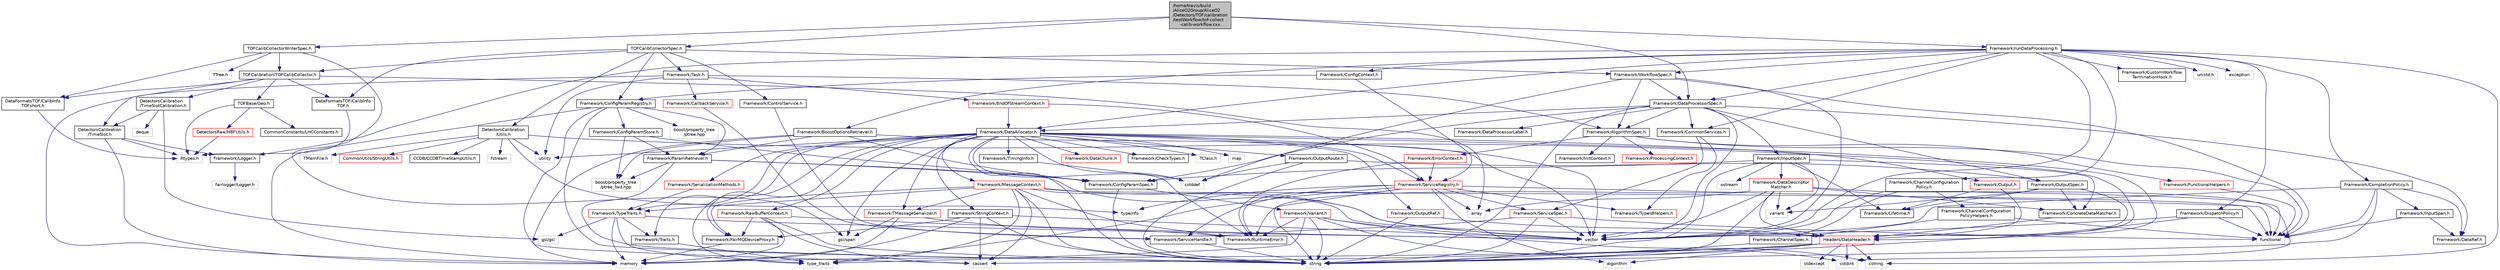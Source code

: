 digraph "/home/travis/build/AliceO2Group/AliceO2/Detectors/TOF/calibration/testWorkflow/tof-collect-calib-workflow.cxx"
{
 // INTERACTIVE_SVG=YES
  bgcolor="transparent";
  edge [fontname="Helvetica",fontsize="10",labelfontname="Helvetica",labelfontsize="10"];
  node [fontname="Helvetica",fontsize="10",shape=record];
  Node0 [label="/home/travis/build\l/AliceO2Group/AliceO2\l/Detectors/TOF/calibration\l/testWorkflow/tof-collect\l-calib-workflow.cxx",height=0.2,width=0.4,color="black", fillcolor="grey75", style="filled", fontcolor="black"];
  Node0 -> Node1 [color="midnightblue",fontsize="10",style="solid",fontname="Helvetica"];
  Node1 [label="TOFCalibCollectorSpec.h",height=0.2,width=0.4,color="black",URL="$d1/df4/TOFCalibCollectorSpec_8h.html",tooltip="Device to collect information for TOF time slewing calibration. "];
  Node1 -> Node2 [color="midnightblue",fontsize="10",style="solid",fontname="Helvetica"];
  Node2 [label="TOFCalibration/TOFCalibCollector.h",height=0.2,width=0.4,color="black",URL="$dd/d2a/TOFCalibCollector_8h.html"];
  Node2 -> Node3 [color="midnightblue",fontsize="10",style="solid",fontname="Helvetica"];
  Node3 [label="DetectorsCalibration\l/TimeSlotCalibration.h",height=0.2,width=0.4,color="black",URL="$dc/df2/TimeSlotCalibration_8h.html"];
  Node3 -> Node4 [color="midnightblue",fontsize="10",style="solid",fontname="Helvetica"];
  Node4 [label="DetectorsCalibration\l/TimeSlot.h",height=0.2,width=0.4,color="black",URL="$dd/d77/TimeSlot_8h.html"];
  Node4 -> Node5 [color="midnightblue",fontsize="10",style="solid",fontname="Helvetica"];
  Node5 [label="memory",height=0.2,width=0.4,color="grey75"];
  Node4 -> Node6 [color="midnightblue",fontsize="10",style="solid",fontname="Helvetica"];
  Node6 [label="Rtypes.h",height=0.2,width=0.4,color="grey75"];
  Node4 -> Node7 [color="midnightblue",fontsize="10",style="solid",fontname="Helvetica"];
  Node7 [label="Framework/Logger.h",height=0.2,width=0.4,color="black",URL="$dd/da4/Logger_8h.html"];
  Node7 -> Node8 [color="midnightblue",fontsize="10",style="solid",fontname="Helvetica"];
  Node8 [label="fairlogger/Logger.h",height=0.2,width=0.4,color="grey75"];
  Node3 -> Node9 [color="midnightblue",fontsize="10",style="solid",fontname="Helvetica"];
  Node9 [label="deque",height=0.2,width=0.4,color="grey75"];
  Node3 -> Node10 [color="midnightblue",fontsize="10",style="solid",fontname="Helvetica"];
  Node10 [label="gsl/gsl",height=0.2,width=0.4,color="grey75"];
  Node2 -> Node4 [color="midnightblue",fontsize="10",style="solid",fontname="Helvetica"];
  Node2 -> Node11 [color="midnightblue",fontsize="10",style="solid",fontname="Helvetica"];
  Node11 [label="DataFormatsTOF/CalibInfo\lTOF.h",height=0.2,width=0.4,color="black",URL="$d6/d9c/CalibInfoTOF_8h.html",tooltip="Class to store the output of the matching to TOF for calibration. "];
  Node11 -> Node6 [color="midnightblue",fontsize="10",style="solid",fontname="Helvetica"];
  Node2 -> Node12 [color="midnightblue",fontsize="10",style="solid",fontname="Helvetica"];
  Node12 [label="TOFBase/Geo.h",height=0.2,width=0.4,color="black",URL="$d4/d54/Geo_8h.html"];
  Node12 -> Node6 [color="midnightblue",fontsize="10",style="solid",fontname="Helvetica"];
  Node12 -> Node13 [color="midnightblue",fontsize="10",style="solid",fontname="Helvetica"];
  Node13 [label="CommonConstants/LHCConstants.h",height=0.2,width=0.4,color="black",URL="$d4/dc6/LHCConstants_8h.html",tooltip="Header to collect LHC related constants. "];
  Node12 -> Node14 [color="midnightblue",fontsize="10",style="solid",fontname="Helvetica"];
  Node14 [label="DetectorsRaw/HBFUtils.h",height=0.2,width=0.4,color="red",URL="$d1/dec/HBFUtils_8h.html"];
  Node14 -> Node6 [color="midnightblue",fontsize="10",style="solid",fontname="Helvetica"];
  Node2 -> Node48 [color="midnightblue",fontsize="10",style="solid",fontname="Helvetica"];
  Node48 [label="DataFormatsTOF/CalibInfo\lTOFshort.h",height=0.2,width=0.4,color="black",URL="$d4/d78/CalibInfoTOFshort_8h.html",tooltip="Class to store the output of the matching to TOF for calibration (no channel info, available in CalibInfoTOF.h) "];
  Node48 -> Node6 [color="midnightblue",fontsize="10",style="solid",fontname="Helvetica"];
  Node2 -> Node49 [color="midnightblue",fontsize="10",style="solid",fontname="Helvetica"];
  Node49 [label="array",height=0.2,width=0.4,color="grey75"];
  Node1 -> Node50 [color="midnightblue",fontsize="10",style="solid",fontname="Helvetica"];
  Node50 [label="DetectorsCalibration\l/Utils.h",height=0.2,width=0.4,color="black",URL="$d3/de0/Detectors_2Calibration_2include_2DetectorsCalibration_2Utils_8h.html"];
  Node50 -> Node42 [color="midnightblue",fontsize="10",style="solid",fontname="Helvetica"];
  Node42 [label="typeinfo",height=0.2,width=0.4,color="grey75"];
  Node50 -> Node51 [color="midnightblue",fontsize="10",style="solid",fontname="Helvetica"];
  Node51 [label="utility",height=0.2,width=0.4,color="grey75"];
  Node50 -> Node52 [color="midnightblue",fontsize="10",style="solid",fontname="Helvetica"];
  Node52 [label="fstream",height=0.2,width=0.4,color="grey75"];
  Node50 -> Node53 [color="midnightblue",fontsize="10",style="solid",fontname="Helvetica"];
  Node53 [label="TMemFile.h",height=0.2,width=0.4,color="grey75"];
  Node50 -> Node29 [color="midnightblue",fontsize="10",style="solid",fontname="Helvetica"];
  Node29 [label="Headers/DataHeader.h",height=0.2,width=0.4,color="red",URL="$dc/dcd/DataHeader_8h.html"];
  Node29 -> Node21 [color="midnightblue",fontsize="10",style="solid",fontname="Helvetica"];
  Node21 [label="cstdint",height=0.2,width=0.4,color="grey75"];
  Node29 -> Node5 [color="midnightblue",fontsize="10",style="solid",fontname="Helvetica"];
  Node29 -> Node30 [color="midnightblue",fontsize="10",style="solid",fontname="Helvetica"];
  Node30 [label="cassert",height=0.2,width=0.4,color="grey75"];
  Node29 -> Node31 [color="midnightblue",fontsize="10",style="solid",fontname="Helvetica"];
  Node31 [label="cstring",height=0.2,width=0.4,color="grey75"];
  Node29 -> Node32 [color="midnightblue",fontsize="10",style="solid",fontname="Helvetica"];
  Node32 [label="algorithm",height=0.2,width=0.4,color="grey75"];
  Node29 -> Node24 [color="midnightblue",fontsize="10",style="solid",fontname="Helvetica"];
  Node24 [label="stdexcept",height=0.2,width=0.4,color="grey75"];
  Node29 -> Node33 [color="midnightblue",fontsize="10",style="solid",fontname="Helvetica"];
  Node33 [label="string",height=0.2,width=0.4,color="grey75"];
  Node50 -> Node54 [color="midnightblue",fontsize="10",style="solid",fontname="Helvetica"];
  Node54 [label="CommonUtils/StringUtils.h",height=0.2,width=0.4,color="red",URL="$d1/d1e/Common_2Utils_2include_2CommonUtils_2StringUtils_8h.html"];
  Node50 -> Node56 [color="midnightblue",fontsize="10",style="solid",fontname="Helvetica"];
  Node56 [label="CCDB/CCDBTimeStampUtils.h",height=0.2,width=0.4,color="black",URL="$da/d86/CCDBTimeStampUtils_8h.html"];
  Node1 -> Node11 [color="midnightblue",fontsize="10",style="solid",fontname="Helvetica"];
  Node1 -> Node57 [color="midnightblue",fontsize="10",style="solid",fontname="Helvetica"];
  Node57 [label="Framework/Task.h",height=0.2,width=0.4,color="black",URL="$df/d4f/Task_8h.html"];
  Node57 -> Node58 [color="midnightblue",fontsize="10",style="solid",fontname="Helvetica"];
  Node58 [label="Framework/AlgorithmSpec.h",height=0.2,width=0.4,color="black",URL="$d0/d14/AlgorithmSpec_8h.html"];
  Node58 -> Node59 [color="midnightblue",fontsize="10",style="solid",fontname="Helvetica"];
  Node59 [label="Framework/ProcessingContext.h",height=0.2,width=0.4,color="red",URL="$de/d6a/ProcessingContext_8h.html"];
  Node58 -> Node128 [color="midnightblue",fontsize="10",style="solid",fontname="Helvetica"];
  Node128 [label="Framework/ErrorContext.h",height=0.2,width=0.4,color="red",URL="$d7/dad/ErrorContext_8h.html"];
  Node128 -> Node129 [color="midnightblue",fontsize="10",style="solid",fontname="Helvetica"];
  Node129 [label="Framework/ServiceRegistry.h",height=0.2,width=0.4,color="red",URL="$d8/d17/ServiceRegistry_8h.html"];
  Node129 -> Node130 [color="midnightblue",fontsize="10",style="solid",fontname="Helvetica"];
  Node130 [label="Framework/ServiceHandle.h",height=0.2,width=0.4,color="black",URL="$d3/d28/ServiceHandle_8h.html"];
  Node130 -> Node33 [color="midnightblue",fontsize="10",style="solid",fontname="Helvetica"];
  Node129 -> Node131 [color="midnightblue",fontsize="10",style="solid",fontname="Helvetica"];
  Node131 [label="Framework/ServiceSpec.h",height=0.2,width=0.4,color="red",URL="$d4/d61/ServiceSpec_8h.html"];
  Node131 -> Node130 [color="midnightblue",fontsize="10",style="solid",fontname="Helvetica"];
  Node131 -> Node123 [color="midnightblue",fontsize="10",style="solid",fontname="Helvetica"];
  Node123 [label="functional",height=0.2,width=0.4,color="grey75"];
  Node131 -> Node33 [color="midnightblue",fontsize="10",style="solid",fontname="Helvetica"];
  Node131 -> Node38 [color="midnightblue",fontsize="10",style="solid",fontname="Helvetica"];
  Node38 [label="vector",height=0.2,width=0.4,color="grey75"];
  Node129 -> Node141 [color="midnightblue",fontsize="10",style="solid",fontname="Helvetica"];
  Node141 [label="Framework/TypeIdHelpers.h",height=0.2,width=0.4,color="red",URL="$d2/d9a/TypeIdHelpers_8h.html"];
  Node129 -> Node66 [color="midnightblue",fontsize="10",style="solid",fontname="Helvetica"];
  Node66 [label="Framework/RuntimeError.h",height=0.2,width=0.4,color="black",URL="$d1/d76/RuntimeError_8h.html"];
  Node129 -> Node32 [color="midnightblue",fontsize="10",style="solid",fontname="Helvetica"];
  Node129 -> Node49 [color="midnightblue",fontsize="10",style="solid",fontname="Helvetica"];
  Node129 -> Node123 [color="midnightblue",fontsize="10",style="solid",fontname="Helvetica"];
  Node129 -> Node33 [color="midnightblue",fontsize="10",style="solid",fontname="Helvetica"];
  Node129 -> Node23 [color="midnightblue",fontsize="10",style="solid",fontname="Helvetica"];
  Node23 [label="type_traits",height=0.2,width=0.4,color="grey75"];
  Node129 -> Node42 [color="midnightblue",fontsize="10",style="solid",fontname="Helvetica"];
  Node128 -> Node66 [color="midnightblue",fontsize="10",style="solid",fontname="Helvetica"];
  Node58 -> Node146 [color="midnightblue",fontsize="10",style="solid",fontname="Helvetica"];
  Node146 [label="Framework/InitContext.h",height=0.2,width=0.4,color="black",URL="$d4/d2b/InitContext_8h.html"];
  Node58 -> Node147 [color="midnightblue",fontsize="10",style="solid",fontname="Helvetica"];
  Node147 [label="Framework/FunctionalHelpers.h",height=0.2,width=0.4,color="red",URL="$de/d9b/FunctionalHelpers_8h.html"];
  Node147 -> Node123 [color="midnightblue",fontsize="10",style="solid",fontname="Helvetica"];
  Node58 -> Node123 [color="midnightblue",fontsize="10",style="solid",fontname="Helvetica"];
  Node57 -> Node149 [color="midnightblue",fontsize="10",style="solid",fontname="Helvetica"];
  Node149 [label="Framework/CallbackService.h",height=0.2,width=0.4,color="red",URL="$d9/d7f/CallbackService_8h.html"];
  Node149 -> Node130 [color="midnightblue",fontsize="10",style="solid",fontname="Helvetica"];
  Node57 -> Node152 [color="midnightblue",fontsize="10",style="solid",fontname="Helvetica"];
  Node152 [label="Framework/EndOfStreamContext.h",height=0.2,width=0.4,color="red",URL="$d0/d77/EndOfStreamContext_8h.html"];
  Node152 -> Node129 [color="midnightblue",fontsize="10",style="solid",fontname="Helvetica"];
  Node152 -> Node153 [color="midnightblue",fontsize="10",style="solid",fontname="Helvetica"];
  Node153 [label="Framework/DataAllocator.h",height=0.2,width=0.4,color="black",URL="$d1/d28/DataAllocator_8h.html"];
  Node153 -> Node154 [color="midnightblue",fontsize="10",style="solid",fontname="Helvetica"];
  Node154 [label="Framework/MessageContext.h",height=0.2,width=0.4,color="red",URL="$dc/dc4/MessageContext_8h.html"];
  Node154 -> Node157 [color="midnightblue",fontsize="10",style="solid",fontname="Helvetica"];
  Node157 [label="Framework/FairMQDeviceProxy.h",height=0.2,width=0.4,color="black",URL="$d8/d71/FairMQDeviceProxy_8h.html"];
  Node157 -> Node5 [color="midnightblue",fontsize="10",style="solid",fontname="Helvetica"];
  Node154 -> Node66 [color="midnightblue",fontsize="10",style="solid",fontname="Helvetica"];
  Node154 -> Node64 [color="midnightblue",fontsize="10",style="solid",fontname="Helvetica"];
  Node64 [label="Framework/TMessageSerializer.h",height=0.2,width=0.4,color="red",URL="$d8/d3c/TMessageSerializer_8h.html"];
  Node64 -> Node66 [color="midnightblue",fontsize="10",style="solid",fontname="Helvetica"];
  Node64 -> Node72 [color="midnightblue",fontsize="10",style="solid",fontname="Helvetica"];
  Node72 [label="gsl/span",height=0.2,width=0.4,color="grey75"];
  Node64 -> Node5 [color="midnightblue",fontsize="10",style="solid",fontname="Helvetica"];
  Node154 -> Node75 [color="midnightblue",fontsize="10",style="solid",fontname="Helvetica"];
  Node75 [label="Framework/TypeTraits.h",height=0.2,width=0.4,color="red",URL="$d0/d95/TypeTraits_8h.html"];
  Node75 -> Node23 [color="midnightblue",fontsize="10",style="solid",fontname="Helvetica"];
  Node75 -> Node38 [color="midnightblue",fontsize="10",style="solid",fontname="Helvetica"];
  Node75 -> Node5 [color="midnightblue",fontsize="10",style="solid",fontname="Helvetica"];
  Node75 -> Node76 [color="midnightblue",fontsize="10",style="solid",fontname="Helvetica"];
  Node76 [label="Framework/Traits.h",height=0.2,width=0.4,color="black",URL="$db/d31/Traits_8h.html"];
  Node76 -> Node23 [color="midnightblue",fontsize="10",style="solid",fontname="Helvetica"];
  Node75 -> Node10 [color="midnightblue",fontsize="10",style="solid",fontname="Helvetica"];
  Node154 -> Node29 [color="midnightblue",fontsize="10",style="solid",fontname="Helvetica"];
  Node154 -> Node30 [color="midnightblue",fontsize="10",style="solid",fontname="Helvetica"];
  Node154 -> Node123 [color="midnightblue",fontsize="10",style="solid",fontname="Helvetica"];
  Node154 -> Node33 [color="midnightblue",fontsize="10",style="solid",fontname="Helvetica"];
  Node154 -> Node23 [color="midnightblue",fontsize="10",style="solid",fontname="Helvetica"];
  Node154 -> Node38 [color="midnightblue",fontsize="10",style="solid",fontname="Helvetica"];
  Node153 -> Node159 [color="midnightblue",fontsize="10",style="solid",fontname="Helvetica"];
  Node159 [label="Framework/StringContext.h",height=0.2,width=0.4,color="black",URL="$dd/df6/StringContext_8h.html"];
  Node159 -> Node157 [color="midnightblue",fontsize="10",style="solid",fontname="Helvetica"];
  Node159 -> Node38 [color="midnightblue",fontsize="10",style="solid",fontname="Helvetica"];
  Node159 -> Node30 [color="midnightblue",fontsize="10",style="solid",fontname="Helvetica"];
  Node159 -> Node33 [color="midnightblue",fontsize="10",style="solid",fontname="Helvetica"];
  Node159 -> Node5 [color="midnightblue",fontsize="10",style="solid",fontname="Helvetica"];
  Node153 -> Node160 [color="midnightblue",fontsize="10",style="solid",fontname="Helvetica"];
  Node160 [label="Framework/RawBufferContext.h",height=0.2,width=0.4,color="red",URL="$d8/d25/RawBufferContext_8h.html",tooltip=" "];
  Node160 -> Node157 [color="midnightblue",fontsize="10",style="solid",fontname="Helvetica"];
  Node160 -> Node38 [color="midnightblue",fontsize="10",style="solid",fontname="Helvetica"];
  Node160 -> Node30 [color="midnightblue",fontsize="10",style="solid",fontname="Helvetica"];
  Node160 -> Node33 [color="midnightblue",fontsize="10",style="solid",fontname="Helvetica"];
  Node160 -> Node5 [color="midnightblue",fontsize="10",style="solid",fontname="Helvetica"];
  Node153 -> Node117 [color="midnightblue",fontsize="10",style="solid",fontname="Helvetica"];
  Node117 [label="Framework/Output.h",height=0.2,width=0.4,color="red",URL="$d3/ddf/Output_8h.html"];
  Node117 -> Node29 [color="midnightblue",fontsize="10",style="solid",fontname="Helvetica"];
  Node117 -> Node92 [color="midnightblue",fontsize="10",style="solid",fontname="Helvetica"];
  Node92 [label="Framework/Lifetime.h",height=0.2,width=0.4,color="black",URL="$dc/dca/Lifetime_8h.html"];
  Node153 -> Node162 [color="midnightblue",fontsize="10",style="solid",fontname="Helvetica"];
  Node162 [label="Framework/OutputRef.h",height=0.2,width=0.4,color="red",URL="$d6/d5a/OutputRef_8h.html"];
  Node162 -> Node29 [color="midnightblue",fontsize="10",style="solid",fontname="Helvetica"];
  Node162 -> Node33 [color="midnightblue",fontsize="10",style="solid",fontname="Helvetica"];
  Node153 -> Node163 [color="midnightblue",fontsize="10",style="solid",fontname="Helvetica"];
  Node163 [label="Framework/OutputRoute.h",height=0.2,width=0.4,color="black",URL="$d6/df4/OutputRoute_8h.html"];
  Node163 -> Node91 [color="midnightblue",fontsize="10",style="solid",fontname="Helvetica"];
  Node91 [label="Framework/OutputSpec.h",height=0.2,width=0.4,color="black",URL="$db/d2d/OutputSpec_8h.html"];
  Node91 -> Node29 [color="midnightblue",fontsize="10",style="solid",fontname="Helvetica"];
  Node91 -> Node92 [color="midnightblue",fontsize="10",style="solid",fontname="Helvetica"];
  Node91 -> Node93 [color="midnightblue",fontsize="10",style="solid",fontname="Helvetica"];
  Node93 [label="Framework/ConcreteDataMatcher.h",height=0.2,width=0.4,color="black",URL="$d0/d1b/ConcreteDataMatcher_8h.html"];
  Node93 -> Node29 [color="midnightblue",fontsize="10",style="solid",fontname="Helvetica"];
  Node91 -> Node94 [color="midnightblue",fontsize="10",style="solid",fontname="Helvetica"];
  Node94 [label="variant",height=0.2,width=0.4,color="grey75"];
  Node163 -> Node124 [color="midnightblue",fontsize="10",style="solid",fontname="Helvetica"];
  Node124 [label="cstddef",height=0.2,width=0.4,color="grey75"];
  Node163 -> Node33 [color="midnightblue",fontsize="10",style="solid",fontname="Helvetica"];
  Node153 -> Node164 [color="midnightblue",fontsize="10",style="solid",fontname="Helvetica"];
  Node164 [label="Framework/DataChunk.h",height=0.2,width=0.4,color="red",URL="$d7/d31/DataChunk_8h.html"];
  Node153 -> Node157 [color="midnightblue",fontsize="10",style="solid",fontname="Helvetica"];
  Node153 -> Node165 [color="midnightblue",fontsize="10",style="solid",fontname="Helvetica"];
  Node165 [label="Framework/TimingInfo.h",height=0.2,width=0.4,color="black",URL="$da/d2b/TimingInfo_8h.html"];
  Node165 -> Node124 [color="midnightblue",fontsize="10",style="solid",fontname="Helvetica"];
  Node153 -> Node64 [color="midnightblue",fontsize="10",style="solid",fontname="Helvetica"];
  Node153 -> Node75 [color="midnightblue",fontsize="10",style="solid",fontname="Helvetica"];
  Node153 -> Node76 [color="midnightblue",fontsize="10",style="solid",fontname="Helvetica"];
  Node153 -> Node74 [color="midnightblue",fontsize="10",style="solid",fontname="Helvetica"];
  Node74 [label="Framework/SerializationMethods.h",height=0.2,width=0.4,color="red",URL="$d1/d53/SerializationMethods_8h.html",tooltip="Type wrappers for enfording a specific serialization method. "];
  Node74 -> Node75 [color="midnightblue",fontsize="10",style="solid",fontname="Helvetica"];
  Node153 -> Node119 [color="midnightblue",fontsize="10",style="solid",fontname="Helvetica"];
  Node119 [label="Framework/CheckTypes.h",height=0.2,width=0.4,color="black",URL="$d1/d00/CheckTypes_8h.html"];
  Node153 -> Node129 [color="midnightblue",fontsize="10",style="solid",fontname="Helvetica"];
  Node153 -> Node66 [color="midnightblue",fontsize="10",style="solid",fontname="Helvetica"];
  Node153 -> Node29 [color="midnightblue",fontsize="10",style="solid",fontname="Helvetica"];
  Node153 -> Node45 [color="midnightblue",fontsize="10",style="solid",fontname="Helvetica"];
  Node45 [label="TClass.h",height=0.2,width=0.4,color="grey75"];
  Node153 -> Node72 [color="midnightblue",fontsize="10",style="solid",fontname="Helvetica"];
  Node153 -> Node38 [color="midnightblue",fontsize="10",style="solid",fontname="Helvetica"];
  Node153 -> Node39 [color="midnightblue",fontsize="10",style="solid",fontname="Helvetica"];
  Node39 [label="map",height=0.2,width=0.4,color="grey75"];
  Node153 -> Node33 [color="midnightblue",fontsize="10",style="solid",fontname="Helvetica"];
  Node153 -> Node51 [color="midnightblue",fontsize="10",style="solid",fontname="Helvetica"];
  Node153 -> Node23 [color="midnightblue",fontsize="10",style="solid",fontname="Helvetica"];
  Node153 -> Node124 [color="midnightblue",fontsize="10",style="solid",fontname="Helvetica"];
  Node57 -> Node51 [color="midnightblue",fontsize="10",style="solid",fontname="Helvetica"];
  Node57 -> Node5 [color="midnightblue",fontsize="10",style="solid",fontname="Helvetica"];
  Node1 -> Node166 [color="midnightblue",fontsize="10",style="solid",fontname="Helvetica"];
  Node166 [label="Framework/ConfigParamRegistry.h",height=0.2,width=0.4,color="black",URL="$de/dc6/ConfigParamRegistry_8h.html"];
  Node166 -> Node167 [color="midnightblue",fontsize="10",style="solid",fontname="Helvetica"];
  Node167 [label="Framework/ParamRetriever.h",height=0.2,width=0.4,color="black",URL="$df/d72/ParamRetriever_8h.html"];
  Node167 -> Node111 [color="midnightblue",fontsize="10",style="solid",fontname="Helvetica"];
  Node111 [label="Framework/ConfigParamSpec.h",height=0.2,width=0.4,color="black",URL="$d0/d1c/ConfigParamSpec_8h.html"];
  Node111 -> Node112 [color="midnightblue",fontsize="10",style="solid",fontname="Helvetica"];
  Node112 [label="Framework/Variant.h",height=0.2,width=0.4,color="red",URL="$de/d56/Variant_8h.html"];
  Node112 -> Node66 [color="midnightblue",fontsize="10",style="solid",fontname="Helvetica"];
  Node112 -> Node23 [color="midnightblue",fontsize="10",style="solid",fontname="Helvetica"];
  Node112 -> Node31 [color="midnightblue",fontsize="10",style="solid",fontname="Helvetica"];
  Node112 -> Node21 [color="midnightblue",fontsize="10",style="solid",fontname="Helvetica"];
  Node112 -> Node38 [color="midnightblue",fontsize="10",style="solid",fontname="Helvetica"];
  Node112 -> Node33 [color="midnightblue",fontsize="10",style="solid",fontname="Helvetica"];
  Node111 -> Node33 [color="midnightblue",fontsize="10",style="solid",fontname="Helvetica"];
  Node167 -> Node168 [color="midnightblue",fontsize="10",style="solid",fontname="Helvetica"];
  Node168 [label="boost/property_tree\l/ptree_fwd.hpp",height=0.2,width=0.4,color="grey75"];
  Node167 -> Node33 [color="midnightblue",fontsize="10",style="solid",fontname="Helvetica"];
  Node167 -> Node38 [color="midnightblue",fontsize="10",style="solid",fontname="Helvetica"];
  Node166 -> Node169 [color="midnightblue",fontsize="10",style="solid",fontname="Helvetica"];
  Node169 [label="Framework/ConfigParamStore.h",height=0.2,width=0.4,color="black",URL="$dd/daf/ConfigParamStore_8h.html"];
  Node169 -> Node167 [color="midnightblue",fontsize="10",style="solid",fontname="Helvetica"];
  Node169 -> Node111 [color="midnightblue",fontsize="10",style="solid",fontname="Helvetica"];
  Node169 -> Node168 [color="midnightblue",fontsize="10",style="solid",fontname="Helvetica"];
  Node166 -> Node41 [color="midnightblue",fontsize="10",style="solid",fontname="Helvetica"];
  Node41 [label="boost/property_tree\l/ptree.hpp",height=0.2,width=0.4,color="grey75"];
  Node166 -> Node5 [color="midnightblue",fontsize="10",style="solid",fontname="Helvetica"];
  Node166 -> Node33 [color="midnightblue",fontsize="10",style="solid",fontname="Helvetica"];
  Node166 -> Node30 [color="midnightblue",fontsize="10",style="solid",fontname="Helvetica"];
  Node1 -> Node170 [color="midnightblue",fontsize="10",style="solid",fontname="Helvetica"];
  Node170 [label="Framework/ControlService.h",height=0.2,width=0.4,color="black",URL="$d2/d43/ControlService_8h.html"];
  Node170 -> Node130 [color="midnightblue",fontsize="10",style="solid",fontname="Helvetica"];
  Node1 -> Node171 [color="midnightblue",fontsize="10",style="solid",fontname="Helvetica"];
  Node171 [label="Framework/WorkflowSpec.h",height=0.2,width=0.4,color="black",URL="$df/da1/WorkflowSpec_8h.html"];
  Node171 -> Node172 [color="midnightblue",fontsize="10",style="solid",fontname="Helvetica"];
  Node172 [label="Framework/DataProcessorSpec.h",height=0.2,width=0.4,color="black",URL="$d0/df4/DataProcessorSpec_8h.html"];
  Node172 -> Node58 [color="midnightblue",fontsize="10",style="solid",fontname="Helvetica"];
  Node172 -> Node111 [color="midnightblue",fontsize="10",style="solid",fontname="Helvetica"];
  Node172 -> Node173 [color="midnightblue",fontsize="10",style="solid",fontname="Helvetica"];
  Node173 [label="Framework/DataProcessorLabel.h",height=0.2,width=0.4,color="black",URL="$d1/df2/DataProcessorLabel_8h.html"];
  Node172 -> Node61 [color="midnightblue",fontsize="10",style="solid",fontname="Helvetica"];
  Node61 [label="Framework/DataRef.h",height=0.2,width=0.4,color="black",URL="$d5/dfb/DataRef_8h.html"];
  Node172 -> Node153 [color="midnightblue",fontsize="10",style="solid",fontname="Helvetica"];
  Node172 -> Node95 [color="midnightblue",fontsize="10",style="solid",fontname="Helvetica"];
  Node95 [label="Framework/InputSpec.h",height=0.2,width=0.4,color="black",URL="$d5/d3f/InputSpec_8h.html"];
  Node95 -> Node92 [color="midnightblue",fontsize="10",style="solid",fontname="Helvetica"];
  Node95 -> Node93 [color="midnightblue",fontsize="10",style="solid",fontname="Helvetica"];
  Node95 -> Node96 [color="midnightblue",fontsize="10",style="solid",fontname="Helvetica"];
  Node96 [label="Framework/DataDescriptor\lMatcher.h",height=0.2,width=0.4,color="red",URL="$d3/da3/DataDescriptorMatcher_8h.html"];
  Node96 -> Node93 [color="midnightblue",fontsize="10",style="solid",fontname="Helvetica"];
  Node96 -> Node66 [color="midnightblue",fontsize="10",style="solid",fontname="Helvetica"];
  Node96 -> Node29 [color="midnightblue",fontsize="10",style="solid",fontname="Helvetica"];
  Node96 -> Node49 [color="midnightblue",fontsize="10",style="solid",fontname="Helvetica"];
  Node96 -> Node21 [color="midnightblue",fontsize="10",style="solid",fontname="Helvetica"];
  Node96 -> Node33 [color="midnightblue",fontsize="10",style="solid",fontname="Helvetica"];
  Node96 -> Node94 [color="midnightblue",fontsize="10",style="solid",fontname="Helvetica"];
  Node96 -> Node38 [color="midnightblue",fontsize="10",style="solid",fontname="Helvetica"];
  Node95 -> Node111 [color="midnightblue",fontsize="10",style="solid",fontname="Helvetica"];
  Node95 -> Node33 [color="midnightblue",fontsize="10",style="solid",fontname="Helvetica"];
  Node95 -> Node116 [color="midnightblue",fontsize="10",style="solid",fontname="Helvetica"];
  Node116 [label="ostream",height=0.2,width=0.4,color="grey75"];
  Node95 -> Node94 [color="midnightblue",fontsize="10",style="solid",fontname="Helvetica"];
  Node172 -> Node91 [color="midnightblue",fontsize="10",style="solid",fontname="Helvetica"];
  Node172 -> Node174 [color="midnightblue",fontsize="10",style="solid",fontname="Helvetica"];
  Node174 [label="Framework/CommonServices.h",height=0.2,width=0.4,color="black",URL="$d8/d02/CommonServices_8h.html"];
  Node174 -> Node131 [color="midnightblue",fontsize="10",style="solid",fontname="Helvetica"];
  Node174 -> Node141 [color="midnightblue",fontsize="10",style="solid",fontname="Helvetica"];
  Node172 -> Node33 [color="midnightblue",fontsize="10",style="solid",fontname="Helvetica"];
  Node172 -> Node38 [color="midnightblue",fontsize="10",style="solid",fontname="Helvetica"];
  Node171 -> Node58 [color="midnightblue",fontsize="10",style="solid",fontname="Helvetica"];
  Node171 -> Node38 [color="midnightblue",fontsize="10",style="solid",fontname="Helvetica"];
  Node171 -> Node123 [color="midnightblue",fontsize="10",style="solid",fontname="Helvetica"];
  Node171 -> Node124 [color="midnightblue",fontsize="10",style="solid",fontname="Helvetica"];
  Node0 -> Node175 [color="midnightblue",fontsize="10",style="solid",fontname="Helvetica"];
  Node175 [label="TOFCalibCollectorWriterSpec.h",height=0.2,width=0.4,color="black",URL="$d7/d2e/TOFCalibCollectorWriterSpec_8h.html",tooltip="Device to write to tree the information for TOF time slewing calibration. "];
  Node175 -> Node2 [color="midnightblue",fontsize="10",style="solid",fontname="Helvetica"];
  Node175 -> Node48 [color="midnightblue",fontsize="10",style="solid",fontname="Helvetica"];
  Node175 -> Node176 [color="midnightblue",fontsize="10",style="solid",fontname="Helvetica"];
  Node176 [label="TTree.h",height=0.2,width=0.4,color="grey75"];
  Node175 -> Node72 [color="midnightblue",fontsize="10",style="solid",fontname="Helvetica"];
  Node0 -> Node172 [color="midnightblue",fontsize="10",style="solid",fontname="Helvetica"];
  Node0 -> Node177 [color="midnightblue",fontsize="10",style="solid",fontname="Helvetica"];
  Node177 [label="Framework/runDataProcessing.h",height=0.2,width=0.4,color="black",URL="$db/dd0/runDataProcessing_8h.html"];
  Node177 -> Node178 [color="midnightblue",fontsize="10",style="solid",fontname="Helvetica"];
  Node178 [label="Framework/ChannelConfiguration\lPolicy.h",height=0.2,width=0.4,color="black",URL="$dd/d0f/ChannelConfigurationPolicy_8h.html"];
  Node178 -> Node179 [color="midnightblue",fontsize="10",style="solid",fontname="Helvetica"];
  Node179 [label="Framework/ChannelConfiguration\lPolicyHelpers.h",height=0.2,width=0.4,color="black",URL="$d6/d05/ChannelConfigurationPolicyHelpers_8h.html"];
  Node179 -> Node180 [color="midnightblue",fontsize="10",style="solid",fontname="Helvetica"];
  Node180 [label="Framework/ChannelSpec.h",height=0.2,width=0.4,color="black",URL="$d6/d72/ChannelSpec_8h.html"];
  Node180 -> Node33 [color="midnightblue",fontsize="10",style="solid",fontname="Helvetica"];
  Node179 -> Node123 [color="midnightblue",fontsize="10",style="solid",fontname="Helvetica"];
  Node178 -> Node180 [color="midnightblue",fontsize="10",style="solid",fontname="Helvetica"];
  Node178 -> Node38 [color="midnightblue",fontsize="10",style="solid",fontname="Helvetica"];
  Node178 -> Node123 [color="midnightblue",fontsize="10",style="solid",fontname="Helvetica"];
  Node177 -> Node181 [color="midnightblue",fontsize="10",style="solid",fontname="Helvetica"];
  Node181 [label="Framework/CompletionPolicy.h",height=0.2,width=0.4,color="black",URL="$df/dd6/CompletionPolicy_8h.html"];
  Node181 -> Node61 [color="midnightblue",fontsize="10",style="solid",fontname="Helvetica"];
  Node181 -> Node125 [color="midnightblue",fontsize="10",style="solid",fontname="Helvetica"];
  Node125 [label="Framework/InputSpan.h",height=0.2,width=0.4,color="black",URL="$da/d0f/InputSpan_8h.html"];
  Node125 -> Node61 [color="midnightblue",fontsize="10",style="solid",fontname="Helvetica"];
  Node125 -> Node123 [color="midnightblue",fontsize="10",style="solid",fontname="Helvetica"];
  Node181 -> Node123 [color="midnightblue",fontsize="10",style="solid",fontname="Helvetica"];
  Node181 -> Node33 [color="midnightblue",fontsize="10",style="solid",fontname="Helvetica"];
  Node181 -> Node38 [color="midnightblue",fontsize="10",style="solid",fontname="Helvetica"];
  Node177 -> Node156 [color="midnightblue",fontsize="10",style="solid",fontname="Helvetica"];
  Node156 [label="Framework/DispatchPolicy.h",height=0.2,width=0.4,color="black",URL="$da/de6/DispatchPolicy_8h.html"];
  Node156 -> Node123 [color="midnightblue",fontsize="10",style="solid",fontname="Helvetica"];
  Node156 -> Node33 [color="midnightblue",fontsize="10",style="solid",fontname="Helvetica"];
  Node156 -> Node38 [color="midnightblue",fontsize="10",style="solid",fontname="Helvetica"];
  Node177 -> Node172 [color="midnightblue",fontsize="10",style="solid",fontname="Helvetica"];
  Node177 -> Node153 [color="midnightblue",fontsize="10",style="solid",fontname="Helvetica"];
  Node177 -> Node171 [color="midnightblue",fontsize="10",style="solid",fontname="Helvetica"];
  Node177 -> Node182 [color="midnightblue",fontsize="10",style="solid",fontname="Helvetica"];
  Node182 [label="Framework/ConfigContext.h",height=0.2,width=0.4,color="black",URL="$d7/d2e/ConfigContext_8h.html"];
  Node182 -> Node166 [color="midnightblue",fontsize="10",style="solid",fontname="Helvetica"];
  Node182 -> Node129 [color="midnightblue",fontsize="10",style="solid",fontname="Helvetica"];
  Node177 -> Node183 [color="midnightblue",fontsize="10",style="solid",fontname="Helvetica"];
  Node183 [label="Framework/BoostOptionsRetriever.h",height=0.2,width=0.4,color="black",URL="$d3/d7e/BoostOptionsRetriever_8h.html"];
  Node183 -> Node111 [color="midnightblue",fontsize="10",style="solid",fontname="Helvetica"];
  Node183 -> Node167 [color="midnightblue",fontsize="10",style="solid",fontname="Helvetica"];
  Node183 -> Node168 [color="midnightblue",fontsize="10",style="solid",fontname="Helvetica"];
  Node183 -> Node5 [color="midnightblue",fontsize="10",style="solid",fontname="Helvetica"];
  Node183 -> Node38 [color="midnightblue",fontsize="10",style="solid",fontname="Helvetica"];
  Node177 -> Node184 [color="midnightblue",fontsize="10",style="solid",fontname="Helvetica"];
  Node184 [label="Framework/CustomWorkflow\lTerminationHook.h",height=0.2,width=0.4,color="black",URL="$da/def/CustomWorkflowTerminationHook_8h.html"];
  Node177 -> Node174 [color="midnightblue",fontsize="10",style="solid",fontname="Helvetica"];
  Node177 -> Node7 [color="midnightblue",fontsize="10",style="solid",fontname="Helvetica"];
  Node177 -> Node138 [color="midnightblue",fontsize="10",style="solid",fontname="Helvetica"];
  Node138 [label="unistd.h",height=0.2,width=0.4,color="grey75"];
  Node177 -> Node38 [color="midnightblue",fontsize="10",style="solid",fontname="Helvetica"];
  Node177 -> Node31 [color="midnightblue",fontsize="10",style="solid",fontname="Helvetica"];
  Node177 -> Node185 [color="midnightblue",fontsize="10",style="solid",fontname="Helvetica"];
  Node185 [label="exception",height=0.2,width=0.4,color="grey75"];
}
